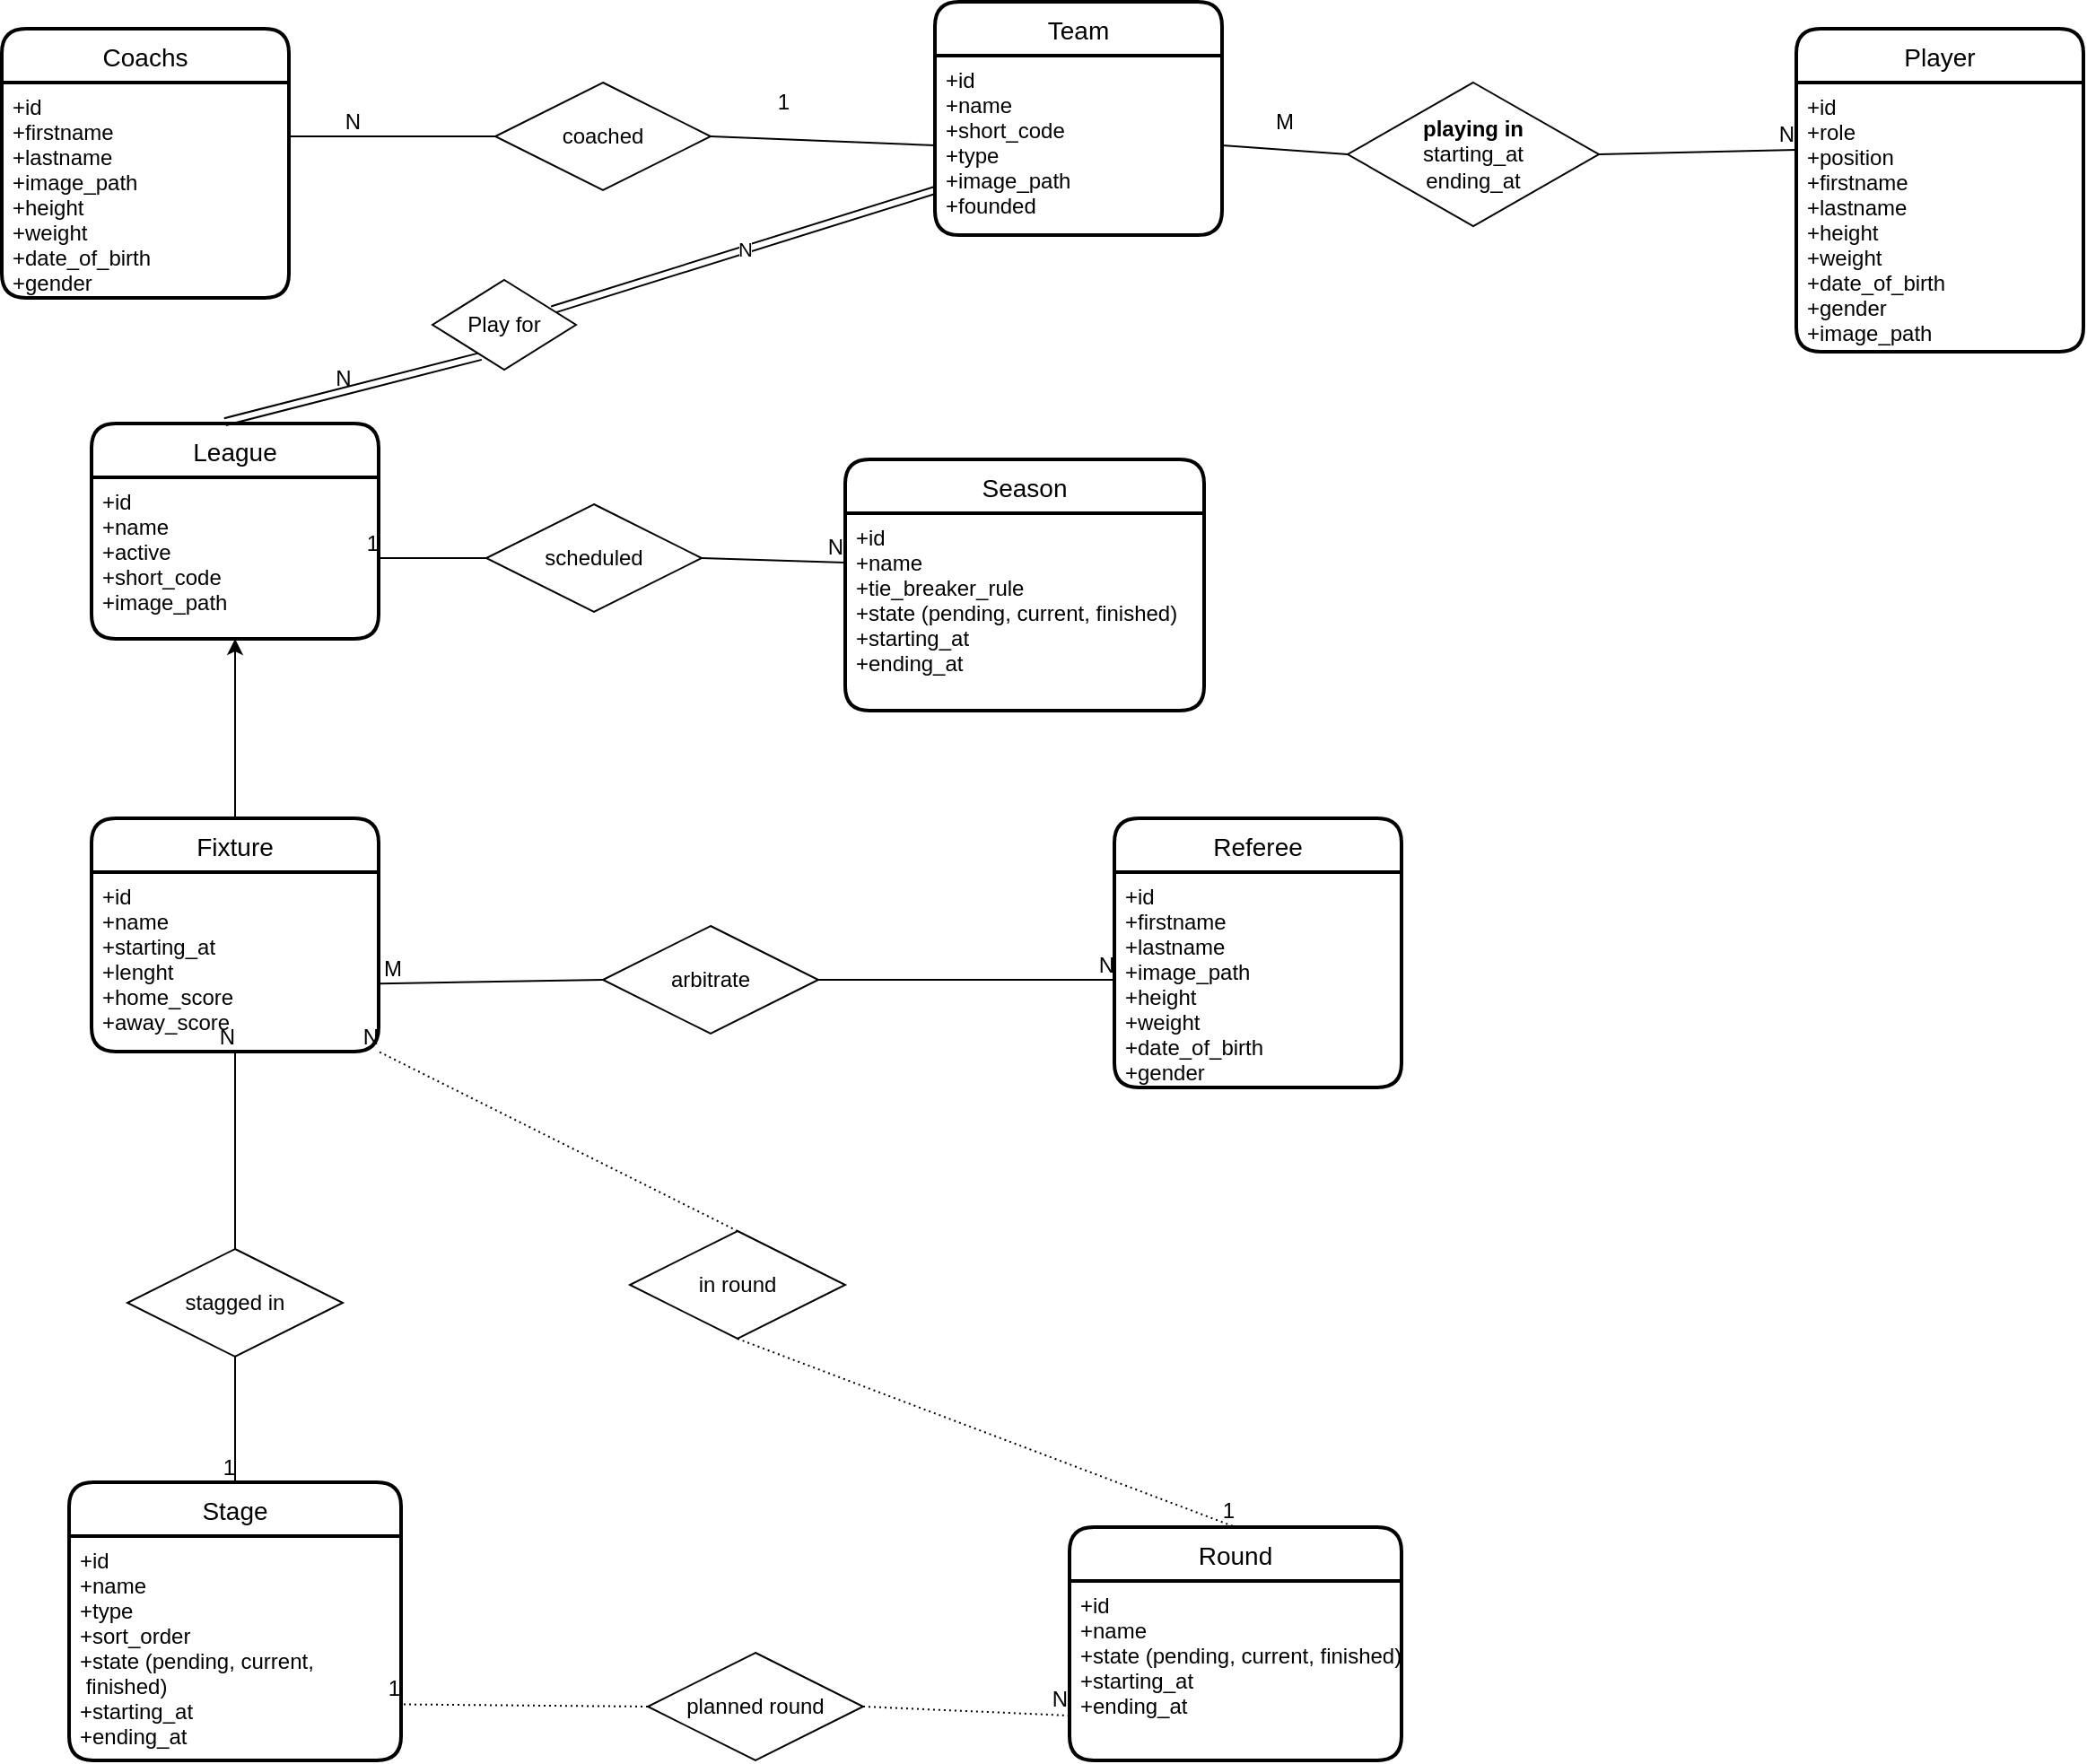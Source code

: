 <mxfile>
    <diagram id="R2lEEEUBdFMjLlhIrx00" name="E/R">
        <mxGraphModel dx="1336" dy="1857" grid="1" gridSize="10" guides="1" tooltips="1" connect="1" arrows="1" fold="1" page="1" pageScale="1" pageWidth="850" pageHeight="1100" math="0" shadow="0" extFonts="Permanent Marker^https://fonts.googleapis.com/css?family=Permanent+Marker">
            <root>
                <mxCell id="0"/>
                <mxCell id="1" parent="0"/>
                <mxCell id="144" style="edgeStyle=none;html=1;entryX=0.5;entryY=1;entryDx=0;entryDy=0;" edge="1" parent="1" source="2" target="5">
                    <mxGeometry relative="1" as="geometry"/>
                </mxCell>
                <mxCell id="2" value="Fixture" style="swimlane;childLayout=stackLayout;horizontal=1;startSize=30;horizontalStack=0;rounded=1;fontSize=14;fontStyle=0;strokeWidth=2;resizeParent=0;resizeLast=1;shadow=0;dashed=0;align=center;" parent="1" vertex="1">
                    <mxGeometry x="140" y="-120" width="160" height="130" as="geometry"/>
                </mxCell>
                <mxCell id="3" value="+id&#10;+name&#10;+starting_at&#10;+lenght&#10;+home_score&#10;+away_score" style="align=left;strokeColor=none;fillColor=none;spacingLeft=4;fontSize=12;verticalAlign=top;resizable=0;rotatable=0;part=1;" parent="2" vertex="1">
                    <mxGeometry y="30" width="160" height="100" as="geometry"/>
                </mxCell>
                <mxCell id="4" value="League" style="swimlane;childLayout=stackLayout;horizontal=1;startSize=30;horizontalStack=0;rounded=1;fontSize=14;fontStyle=0;strokeWidth=2;resizeParent=0;resizeLast=1;shadow=0;dashed=0;align=center;" parent="1" vertex="1">
                    <mxGeometry x="140" y="-340" width="160" height="120" as="geometry"/>
                </mxCell>
                <mxCell id="5" value="+id&#10;+name&#10;+active&#10;+short_code&#10;+image_path" style="align=left;strokeColor=none;fillColor=none;spacingLeft=4;fontSize=12;verticalAlign=top;resizable=0;rotatable=0;part=1;" parent="4" vertex="1">
                    <mxGeometry y="30" width="160" height="90" as="geometry"/>
                </mxCell>
                <mxCell id="143" style="edgeStyle=none;html=1;entryX=0.337;entryY=0.85;entryDx=0;entryDy=0;entryPerimeter=0;shape=link;exitX=0.465;exitY=-0.008;exitDx=0;exitDy=0;exitPerimeter=0;" edge="1" parent="1" source="4" target="141">
                    <mxGeometry relative="1" as="geometry"/>
                </mxCell>
                <mxCell id="6" value="Season" style="swimlane;childLayout=stackLayout;horizontal=1;startSize=30;horizontalStack=0;rounded=1;fontSize=14;fontStyle=0;strokeWidth=2;resizeParent=0;resizeLast=1;shadow=0;dashed=0;align=center;" parent="1" vertex="1">
                    <mxGeometry x="560" y="-320" width="200" height="140" as="geometry"/>
                </mxCell>
                <mxCell id="7" value="+id&#10;+name&#10;+tie_breaker_rule&#10;+state (pending, current, finished)&#10;+starting_at&#10;+ending_at" style="align=left;strokeColor=none;fillColor=none;spacingLeft=4;fontSize=12;verticalAlign=top;resizable=0;rotatable=0;part=1;" parent="6" vertex="1">
                    <mxGeometry y="30" width="200" height="110" as="geometry"/>
                </mxCell>
                <mxCell id="23" value="Stage" style="swimlane;childLayout=stackLayout;horizontal=1;startSize=30;horizontalStack=0;rounded=1;fontSize=14;fontStyle=0;strokeWidth=2;resizeParent=0;resizeLast=1;shadow=0;dashed=0;align=center;" parent="1" vertex="1">
                    <mxGeometry x="127.5" y="250" width="185" height="155" as="geometry"/>
                </mxCell>
                <mxCell id="24" value="+id&#10;+name&#10;+type&#10;+sort_order&#10;+state (pending, current,&#10; finished)&#10;+starting_at&#10;+ending_at&#10;" style="align=left;strokeColor=none;fillColor=none;spacingLeft=4;fontSize=12;verticalAlign=top;resizable=0;rotatable=0;part=1;" parent="23" vertex="1">
                    <mxGeometry y="30" width="185" height="125" as="geometry"/>
                </mxCell>
                <mxCell id="40" value="stagged in" style="shape=rhombus;perimeter=rhombusPerimeter;whiteSpace=wrap;html=1;align=center;" parent="1" vertex="1">
                    <mxGeometry x="160" y="120" width="120" height="60" as="geometry"/>
                </mxCell>
                <mxCell id="41" value="" style="endArrow=none;html=1;rounded=0;exitX=0.5;exitY=1;exitDx=0;exitDy=0;entryX=0.5;entryY=0;entryDx=0;entryDy=0;" parent="1" source="40" target="23" edge="1">
                    <mxGeometry relative="1" as="geometry">
                        <mxPoint x="720" y="370" as="sourcePoint"/>
                        <mxPoint x="470.0" y="330" as="targetPoint"/>
                    </mxGeometry>
                </mxCell>
                <mxCell id="42" value="1" style="resizable=0;html=1;align=right;verticalAlign=bottom;" parent="41" connectable="0" vertex="1">
                    <mxGeometry x="1" relative="1" as="geometry"/>
                </mxCell>
                <mxCell id="43" value="" style="endArrow=none;html=1;rounded=0;entryX=0.5;entryY=1;entryDx=0;entryDy=0;exitX=0.5;exitY=0;exitDx=0;exitDy=0;" parent="1" source="40" target="3" edge="1">
                    <mxGeometry relative="1" as="geometry">
                        <mxPoint x="640" y="170" as="sourcePoint"/>
                        <mxPoint x="990" y="230.0" as="targetPoint"/>
                    </mxGeometry>
                </mxCell>
                <mxCell id="44" value="N" style="resizable=0;html=1;align=right;verticalAlign=bottom;" parent="43" connectable="0" vertex="1">
                    <mxGeometry x="1" relative="1" as="geometry"/>
                </mxCell>
                <mxCell id="55" value="scheduled" style="shape=rhombus;perimeter=rhombusPerimeter;whiteSpace=wrap;html=1;align=center;" parent="1" vertex="1">
                    <mxGeometry x="360" y="-295" width="120" height="60" as="geometry"/>
                </mxCell>
                <mxCell id="56" value="" style="endArrow=none;html=1;rounded=0;entryX=1;entryY=0.5;entryDx=0;entryDy=0;exitX=0;exitY=0.5;exitDx=0;exitDy=0;" parent="1" source="55" target="5" edge="1">
                    <mxGeometry relative="1" as="geometry">
                        <mxPoint x="530" y="-360" as="sourcePoint"/>
                        <mxPoint x="690" y="-360" as="targetPoint"/>
                    </mxGeometry>
                </mxCell>
                <mxCell id="57" value="1" style="resizable=0;html=1;align=right;verticalAlign=bottom;" parent="56" connectable="0" vertex="1">
                    <mxGeometry x="1" relative="1" as="geometry"/>
                </mxCell>
                <mxCell id="58" value="" style="endArrow=none;html=1;rounded=0;entryX=0;entryY=0.25;entryDx=0;entryDy=0;exitX=1;exitY=0.5;exitDx=0;exitDy=0;" parent="1" source="55" target="7" edge="1">
                    <mxGeometry relative="1" as="geometry">
                        <mxPoint x="530" y="-360" as="sourcePoint"/>
                        <mxPoint x="690" y="-360" as="targetPoint"/>
                    </mxGeometry>
                </mxCell>
                <mxCell id="59" value="N" style="resizable=0;html=1;align=right;verticalAlign=bottom;" parent="58" connectable="0" vertex="1">
                    <mxGeometry x="1" relative="1" as="geometry"/>
                </mxCell>
                <mxCell id="65" value="Round" style="swimlane;childLayout=stackLayout;horizontal=1;startSize=30;horizontalStack=0;rounded=1;fontSize=14;fontStyle=0;strokeWidth=2;resizeParent=0;resizeLast=1;shadow=0;dashed=0;align=center;" parent="1" vertex="1">
                    <mxGeometry x="685" y="275" width="185" height="130" as="geometry"/>
                </mxCell>
                <mxCell id="66" value="+id&#10;+name&#10;+state (pending, current, finished)&#10;+starting_at&#10;+ending_at" style="align=left;strokeColor=none;fillColor=none;spacingLeft=4;fontSize=12;verticalAlign=top;resizable=0;rotatable=0;part=1;" parent="65" vertex="1">
                    <mxGeometry y="30" width="185" height="100" as="geometry"/>
                </mxCell>
                <mxCell id="67" value="" style="endArrow=none;html=1;rounded=0;dashed=1;dashPattern=1 2;entryX=1;entryY=1;entryDx=0;entryDy=0;exitX=0.5;exitY=0;exitDx=0;exitDy=0;" parent="1" source="69" target="3" edge="1">
                    <mxGeometry relative="1" as="geometry">
                        <mxPoint x="1090" y="60" as="sourcePoint"/>
                        <mxPoint x="1020" y="20" as="targetPoint"/>
                    </mxGeometry>
                </mxCell>
                <mxCell id="68" value="N" style="resizable=0;html=1;align=right;verticalAlign=bottom;" parent="67" connectable="0" vertex="1">
                    <mxGeometry x="1" relative="1" as="geometry"/>
                </mxCell>
                <mxCell id="69" value="in round" style="shape=rhombus;perimeter=rhombusPerimeter;whiteSpace=wrap;html=1;align=center;" parent="1" vertex="1">
                    <mxGeometry x="440" y="110" width="120" height="60" as="geometry"/>
                </mxCell>
                <mxCell id="70" value="" style="endArrow=none;html=1;rounded=0;dashed=1;dashPattern=1 2;exitX=0.5;exitY=1;exitDx=0;exitDy=0;entryX=0.5;entryY=0;entryDx=0;entryDy=0;" parent="1" source="69" target="65" edge="1">
                    <mxGeometry relative="1" as="geometry">
                        <mxPoint x="1191.25" y="125" as="sourcePoint"/>
                        <mxPoint x="1213.75" y="210" as="targetPoint"/>
                    </mxGeometry>
                </mxCell>
                <mxCell id="71" value="1" style="resizable=0;html=1;align=right;verticalAlign=bottom;" parent="70" connectable="0" vertex="1">
                    <mxGeometry x="1" relative="1" as="geometry"/>
                </mxCell>
                <mxCell id="73" value="planned round" style="shape=rhombus;perimeter=rhombusPerimeter;whiteSpace=wrap;html=1;align=center;" parent="1" vertex="1">
                    <mxGeometry x="450" y="345" width="120" height="60" as="geometry"/>
                </mxCell>
                <mxCell id="79" value="" style="endArrow=none;html=1;rounded=0;dashed=1;dashPattern=1 2;entryX=1;entryY=0.75;entryDx=0;entryDy=0;exitX=0;exitY=0.5;exitDx=0;exitDy=0;" parent="1" source="73" target="24" edge="1">
                    <mxGeometry relative="1" as="geometry">
                        <mxPoint x="690" y="290" as="sourcePoint"/>
                        <mxPoint x="850" y="290" as="targetPoint"/>
                    </mxGeometry>
                </mxCell>
                <mxCell id="80" value="1" style="resizable=0;html=1;align=right;verticalAlign=bottom;" parent="79" connectable="0" vertex="1">
                    <mxGeometry x="1" relative="1" as="geometry"/>
                </mxCell>
                <mxCell id="81" value="" style="endArrow=none;html=1;rounded=0;dashed=1;dashPattern=1 2;entryX=0;entryY=0.75;entryDx=0;entryDy=0;exitX=1;exitY=0.5;exitDx=0;exitDy=0;" parent="1" source="73" target="66" edge="1">
                    <mxGeometry relative="1" as="geometry">
                        <mxPoint x="740" y="290" as="sourcePoint"/>
                        <mxPoint x="900" y="290" as="targetPoint"/>
                    </mxGeometry>
                </mxCell>
                <mxCell id="82" value="N" style="resizable=0;html=1;align=right;verticalAlign=bottom;" parent="81" connectable="0" vertex="1">
                    <mxGeometry x="1" relative="1" as="geometry"/>
                </mxCell>
                <mxCell id="99" value="Team" style="swimlane;childLayout=stackLayout;horizontal=1;startSize=30;horizontalStack=0;rounded=1;fontSize=14;fontStyle=0;strokeWidth=2;resizeParent=0;resizeLast=1;shadow=0;dashed=0;align=center;" parent="1" vertex="1">
                    <mxGeometry x="610" y="-575" width="160" height="130" as="geometry"/>
                </mxCell>
                <mxCell id="100" value="+id&#10;+name&#10;+short_code&#10;+type&#10;+image_path&#10;+founded" style="align=left;strokeColor=none;fillColor=none;spacingLeft=4;fontSize=12;verticalAlign=top;resizable=0;rotatable=0;part=1;" parent="99" vertex="1">
                    <mxGeometry y="30" width="160" height="100" as="geometry"/>
                </mxCell>
                <mxCell id="101" value="Player" style="swimlane;childLayout=stackLayout;horizontal=1;startSize=30;horizontalStack=0;rounded=1;fontSize=14;fontStyle=0;strokeWidth=2;resizeParent=0;resizeLast=1;shadow=0;dashed=0;align=center;" parent="1" vertex="1">
                    <mxGeometry x="1090" y="-560" width="160" height="180" as="geometry"/>
                </mxCell>
                <mxCell id="102" value="+id&#10;+role&#10;+position&#10;+firstname&#10;+lastname&#10;+height&#10;+weight&#10;+date_of_birth&#10;+gender&#10;+image_path" style="align=left;strokeColor=none;fillColor=none;spacingLeft=4;fontSize=12;verticalAlign=top;resizable=0;rotatable=0;part=1;" parent="101" vertex="1">
                    <mxGeometry y="30" width="160" height="150" as="geometry"/>
                </mxCell>
                <mxCell id="105" value="Coachs" style="swimlane;childLayout=stackLayout;horizontal=1;startSize=30;horizontalStack=0;rounded=1;fontSize=14;fontStyle=0;strokeWidth=2;resizeParent=0;resizeLast=1;shadow=0;dashed=0;align=center;" parent="1" vertex="1">
                    <mxGeometry x="90" y="-560" width="160" height="150" as="geometry"/>
                </mxCell>
                <mxCell id="106" value="+id&#10;+firstname&#10;+lastname&#10;+image_path&#10;+height&#10;+weight&#10;+date_of_birth&#10;+gender" style="align=left;strokeColor=none;fillColor=none;spacingLeft=4;fontSize=12;verticalAlign=top;resizable=0;rotatable=0;part=1;" parent="105" vertex="1">
                    <mxGeometry y="30" width="160" height="120" as="geometry"/>
                </mxCell>
                <mxCell id="109" value="Referee" style="swimlane;childLayout=stackLayout;horizontal=1;startSize=30;horizontalStack=0;rounded=1;fontSize=14;fontStyle=0;strokeWidth=2;resizeParent=0;resizeLast=1;shadow=0;dashed=0;align=center;" parent="1" vertex="1">
                    <mxGeometry x="710" y="-120" width="160" height="150" as="geometry"/>
                </mxCell>
                <mxCell id="110" value="+id&#10;+firstname&#10;+lastname&#10;+image_path&#10;+height&#10;+weight&#10;+date_of_birth&#10;+gender" style="align=left;strokeColor=none;fillColor=none;spacingLeft=4;fontSize=12;verticalAlign=top;resizable=0;rotatable=0;part=1;" parent="109" vertex="1">
                    <mxGeometry y="30" width="160" height="120" as="geometry"/>
                </mxCell>
                <mxCell id="111" value="&lt;b&gt;playing in&lt;br&gt;&lt;/b&gt;starting_at&lt;br&gt;ending_at" style="shape=rhombus;perimeter=rhombusPerimeter;whiteSpace=wrap;html=1;align=center;" parent="1" vertex="1">
                    <mxGeometry x="840" y="-530" width="140" height="80" as="geometry"/>
                </mxCell>
                <mxCell id="112" value="coached" style="shape=rhombus;perimeter=rhombusPerimeter;whiteSpace=wrap;html=1;align=center;" parent="1" vertex="1">
                    <mxGeometry x="365" y="-530" width="120" height="60" as="geometry"/>
                </mxCell>
                <mxCell id="113" value="arbitrate" style="shape=rhombus;perimeter=rhombusPerimeter;whiteSpace=wrap;html=1;align=center;" parent="1" vertex="1">
                    <mxGeometry x="425" y="-60" width="120" height="60" as="geometry"/>
                </mxCell>
                <mxCell id="114" value="" style="endArrow=none;html=1;rounded=0;entryX=0;entryY=0.5;entryDx=0;entryDy=0;exitX=1;exitY=0.5;exitDx=0;exitDy=0;" parent="1" source="112" target="100" edge="1">
                    <mxGeometry relative="1" as="geometry">
                        <mxPoint x="380" y="-780" as="sourcePoint"/>
                        <mxPoint x="540" y="-780" as="targetPoint"/>
                    </mxGeometry>
                </mxCell>
                <mxCell id="115" value="1" style="resizable=0;html=1;align=right;verticalAlign=bottom;" parent="114" connectable="0" vertex="1">
                    <mxGeometry x="1" relative="1" as="geometry">
                        <mxPoint x="-80" y="-15" as="offset"/>
                    </mxGeometry>
                </mxCell>
                <mxCell id="120" value="" style="endArrow=none;html=1;rounded=0;entryX=1;entryY=0.25;entryDx=0;entryDy=0;exitX=0;exitY=0.5;exitDx=0;exitDy=0;" parent="1" source="112" target="106" edge="1">
                    <mxGeometry relative="1" as="geometry">
                        <mxPoint x="380" y="-610" as="sourcePoint"/>
                        <mxPoint x="540" y="-610" as="targetPoint"/>
                    </mxGeometry>
                </mxCell>
                <mxCell id="121" value="N" style="resizable=0;html=1;align=right;verticalAlign=bottom;" parent="120" connectable="0" vertex="1">
                    <mxGeometry x="1" relative="1" as="geometry">
                        <mxPoint x="40" as="offset"/>
                    </mxGeometry>
                </mxCell>
                <mxCell id="122" value="" style="endArrow=none;html=1;rounded=0;entryX=0;entryY=0.25;entryDx=0;entryDy=0;exitX=1;exitY=0.5;exitDx=0;exitDy=0;" parent="1" source="111" target="102" edge="1">
                    <mxGeometry relative="1" as="geometry">
                        <mxPoint x="120" y="-635" as="sourcePoint"/>
                        <mxPoint x="80" y="-640" as="targetPoint"/>
                    </mxGeometry>
                </mxCell>
                <mxCell id="123" value="N" style="resizable=0;html=1;align=right;verticalAlign=bottom;" parent="122" connectable="0" vertex="1">
                    <mxGeometry x="1" relative="1" as="geometry"/>
                </mxCell>
                <mxCell id="124" value="" style="endArrow=none;html=1;rounded=0;exitX=0;exitY=0.5;exitDx=0;exitDy=0;entryX=1;entryY=0.5;entryDx=0;entryDy=0;" parent="1" source="111" target="100" edge="1">
                    <mxGeometry relative="1" as="geometry">
                        <mxPoint x="240" y="-635" as="sourcePoint"/>
                        <mxPoint x="470" y="-520" as="targetPoint"/>
                    </mxGeometry>
                </mxCell>
                <mxCell id="125" value="M" style="resizable=0;html=1;align=right;verticalAlign=bottom;" parent="124" connectable="0" vertex="1">
                    <mxGeometry x="1" relative="1" as="geometry">
                        <mxPoint x="40" y="-5" as="offset"/>
                    </mxGeometry>
                </mxCell>
                <mxCell id="133" value="" style="endArrow=none;html=1;rounded=0;exitX=1.004;exitY=0.621;exitDx=0;exitDy=0;exitPerimeter=0;entryX=0;entryY=0.5;entryDx=0;entryDy=0;" parent="1" source="3" target="113" edge="1">
                    <mxGeometry relative="1" as="geometry">
                        <mxPoint x="1070" y="-80" as="sourcePoint"/>
                        <mxPoint x="1230" y="-80" as="targetPoint"/>
                    </mxGeometry>
                </mxCell>
                <mxCell id="134" value="M" style="resizable=0;html=1;align=left;verticalAlign=bottom;" parent="133" connectable="0" vertex="1">
                    <mxGeometry x="-1" relative="1" as="geometry"/>
                </mxCell>
                <mxCell id="138" value="" style="endArrow=none;html=1;rounded=0;entryX=0;entryY=0.5;entryDx=0;entryDy=0;exitX=1;exitY=0.5;exitDx=0;exitDy=0;" parent="1" source="113" target="110" edge="1">
                    <mxGeometry relative="1" as="geometry">
                        <mxPoint x="900" y="-150" as="sourcePoint"/>
                        <mxPoint x="1060" y="-150" as="targetPoint"/>
                    </mxGeometry>
                </mxCell>
                <mxCell id="140" value="N" style="resizable=0;html=1;align=right;verticalAlign=bottom;" parent="138" connectable="0" vertex="1">
                    <mxGeometry x="1" relative="1" as="geometry"/>
                </mxCell>
                <mxCell id="142" value="N" style="edgeStyle=none;html=1;shape=link;" edge="1" parent="1" source="141" target="100">
                    <mxGeometry relative="1" as="geometry"/>
                </mxCell>
                <mxCell id="141" value="Play for" style="rhombus;whiteSpace=wrap;html=1;" vertex="1" parent="1">
                    <mxGeometry x="330" y="-420" width="80" height="50" as="geometry"/>
                </mxCell>
                <mxCell id="150" value="N&lt;br&gt;" style="text;html=1;align=center;verticalAlign=middle;resizable=0;points=[];autosize=1;strokeColor=none;fillColor=none;" vertex="1" parent="1">
                    <mxGeometry x="265" y="-380" width="30" height="30" as="geometry"/>
                </mxCell>
            </root>
        </mxGraphModel>
    </diagram>
</mxfile>